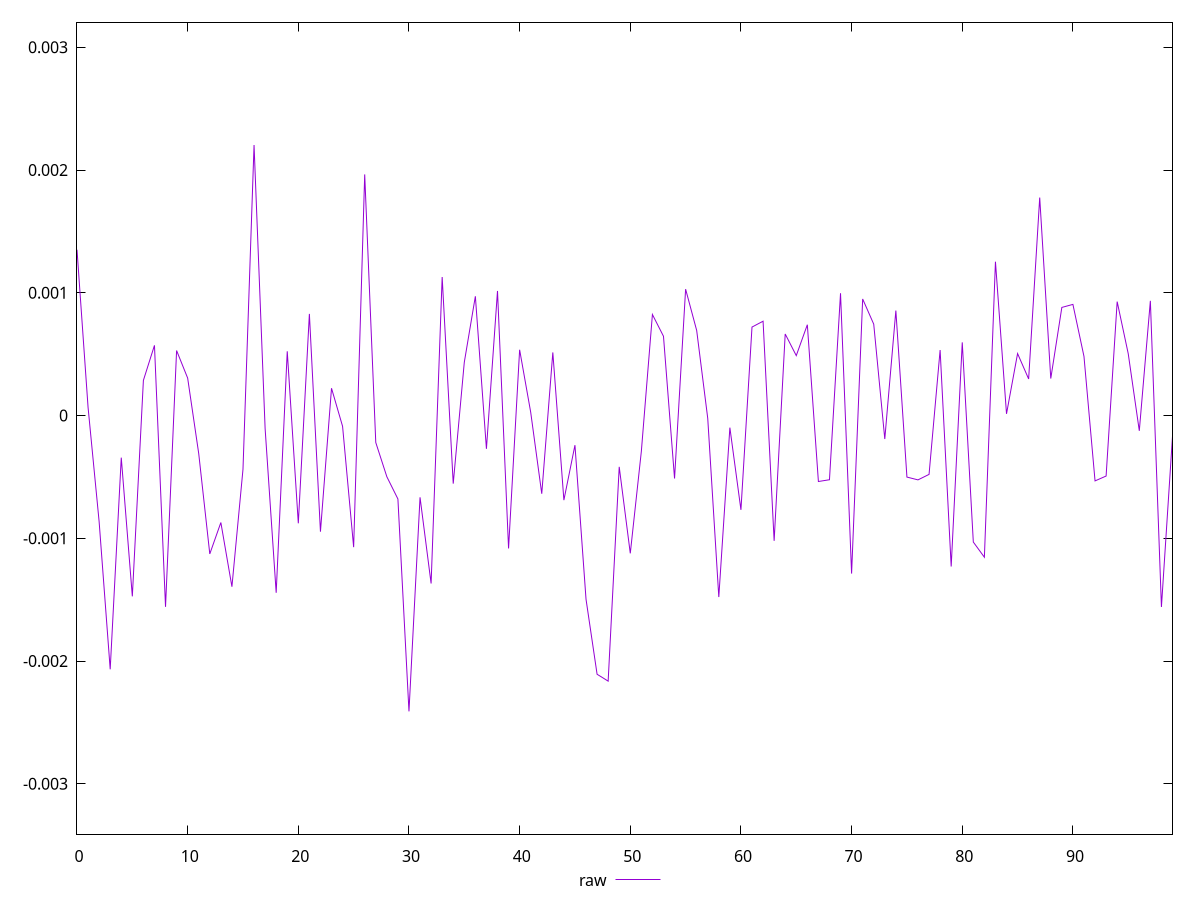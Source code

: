 reset

$raw <<EOF
0 0.0013509234885643129
1 0.00006648183895589937
2 -0.0008648430875024607
3 -0.002067376218442689
4 -0.000342985451052176
5 -0.001473197580301748
6 0.00028664171512540607
7 0.0005719359291163004
8 -0.0015586952088737075
9 0.0005297215562774279
10 0.00030507054876849766
11 -0.0003096586117083813
12 -0.0011273929764064785
13 -0.0008715315843756677
14 -0.001394705812872006
15 -0.0004379356389927078
16 0.0022040467973359094
17 -0.0001056746255568522
18 -0.0014438368233511203
19 0.0005235523266825623
20 -0.0008781473304580137
21 0.0008283470683204383
22 -0.0009464912080094631
23 0.00022259023032171615
24 -0.00008780984720171969
25 -0.0010722144097882317
26 0.001964370885550358
27 -0.00021971458260732906
28 -0.0004983318377714166
29 -0.000679799637380403
30 -0.0024103861397446425
31 -0.0006660507048186507
32 -0.0013683937822115701
33 0.001128823216780321
34 -0.0005548193614585154
35 0.00043412234072191943
36 0.0009717427786739938
37 -0.00027094410591920886
38 0.0010148327954996026
39 -0.0010826275437892622
40 0.0005360153836303269
41 0.000027175406833944425
42 -0.0006369765178064216
43 0.0005142023046903491
44 -0.0006892084200188345
45 -0.00024127494602976945
46 -0.001496458247307754
47 -0.0021079117743142764
48 -0.0021639010250539036
49 -0.00041797580066184754
50 -0.0011227773773942226
51 -0.0002917361594268711
52 0.0008232708159452304
53 0.0006461472118178726
54 -0.0005129519714864736
55 0.0010298757821983848
56 0.0006933106540277498
57 -0.00002268077362470866
58 -0.001478655695354121
59 -0.00009836821276878044
60 -0.0007683106186875219
61 0.0007209682109775948
62 0.0007686752625030852
63 -0.001020947197823914
64 0.000664529029908488
65 0.0004884172084804392
66 0.0007399898760032372
67 -0.0005373484949955335
68 -0.0005229822433275091
69 0.000996411542892349
70 -0.0012874595175782918
71 0.0009498255417593734
72 0.0007445953802484265
73 -0.00019108462325861665
74 0.0008551449796692353
75 -0.0005012345977313274
76 -0.0005240850145136657
77 -0.00047939094529219766
78 0.0005336192682687798
79 -0.0012301904493371581
80 0.0005960881123049974
81 -0.0010307456297145648
82 -0.0011542045957234196
83 0.0012536280006653466
84 0.00001387033428238288
85 0.0005051648034488168
86 0.0002981167452917197
87 0.001775895742394533
88 0.0003015934967357706
89 0.0008810983135348796
90 0.0009055839332271665
91 0.0004820300016252263
92 -0.0005324585910482626
93 -0.0004928561432546594
94 0.0009283360805517907
95 0.000503805575723558
96 -0.00012418086632644683
97 0.0009346508062112874
98 -0.0015594031220938678
99 -0.0001698370944110919
EOF

set key outside below
set xrange [0:99]
set yrange [-0.0034103861397446426:0.0032040467973359094]
set trange [-0.0034103861397446426:0.0032040467973359094]
set terminal svg size 640, 500 enhanced background rgb 'white'
set output "reports/report_00030_2021-02-24T20-42-31.540Z/meta/pScore-difference/samples/music/raw/values.svg"

plot $raw title "raw" with line

reset
